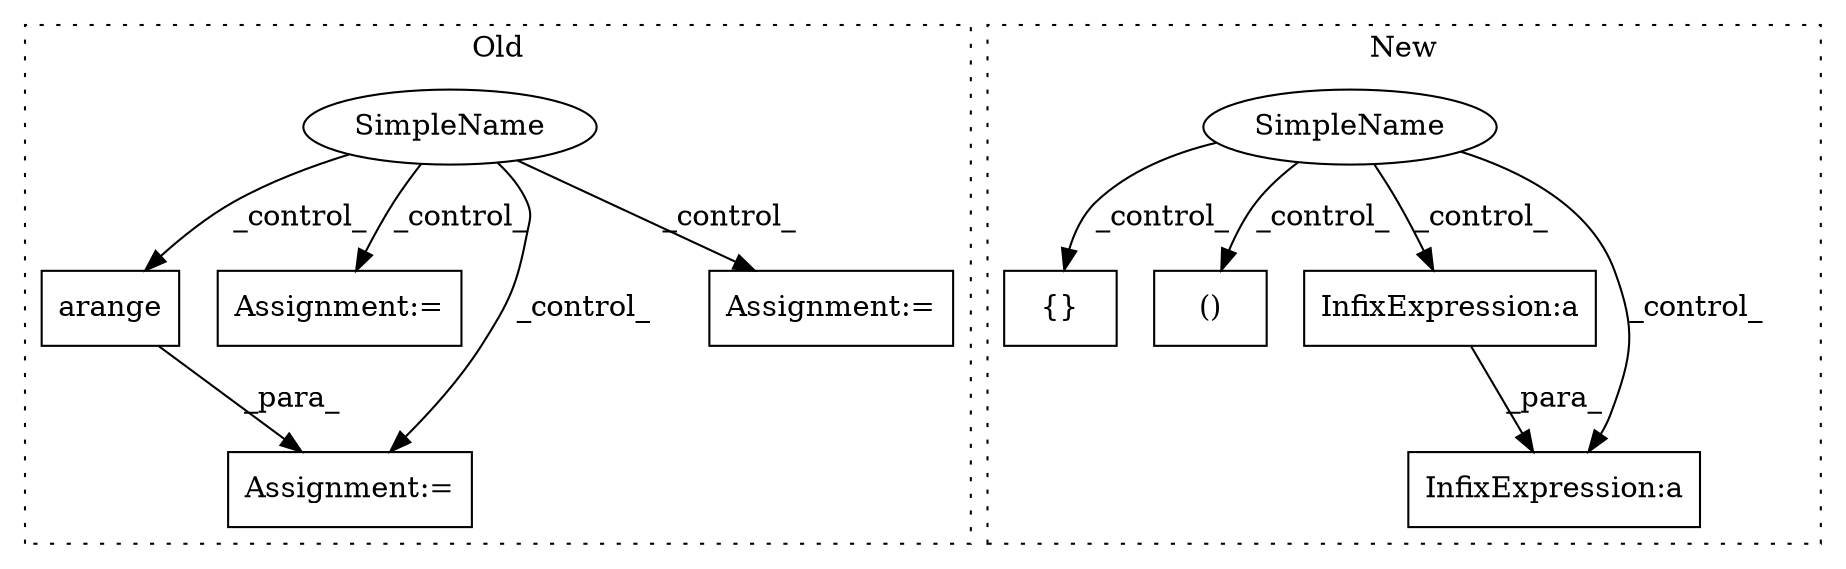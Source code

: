 digraph G {
subgraph cluster0 {
1 [label="arange" a="32" s="12754,12790" l="7,1" shape="box"];
5 [label="SimpleName" a="42" s="" l="" shape="ellipse"];
6 [label="Assignment:=" a="7" s="13007" l="1" shape="box"];
9 [label="Assignment:=" a="7" s="12747" l="1" shape="box"];
10 [label="Assignment:=" a="7" s="13036" l="1" shape="box"];
label = "Old";
style="dotted";
}
subgraph cluster1 {
2 [label="{}" a="4" s="12698,12700" l="1,1" shape="box"];
3 [label="SimpleName" a="42" s="" l="" shape="ellipse"];
4 [label="()" a="106" s="12529" l="25" shape="box"];
7 [label="InfixExpression:a" a="27" s="12736" l="3" shape="box"];
8 [label="InfixExpression:a" a="27" s="12722" l="3" shape="box"];
label = "New";
style="dotted";
}
1 -> 9 [label="_para_"];
3 -> 7 [label="_control_"];
3 -> 2 [label="_control_"];
3 -> 4 [label="_control_"];
3 -> 8 [label="_control_"];
5 -> 10 [label="_control_"];
5 -> 1 [label="_control_"];
5 -> 6 [label="_control_"];
5 -> 9 [label="_control_"];
7 -> 8 [label="_para_"];
}